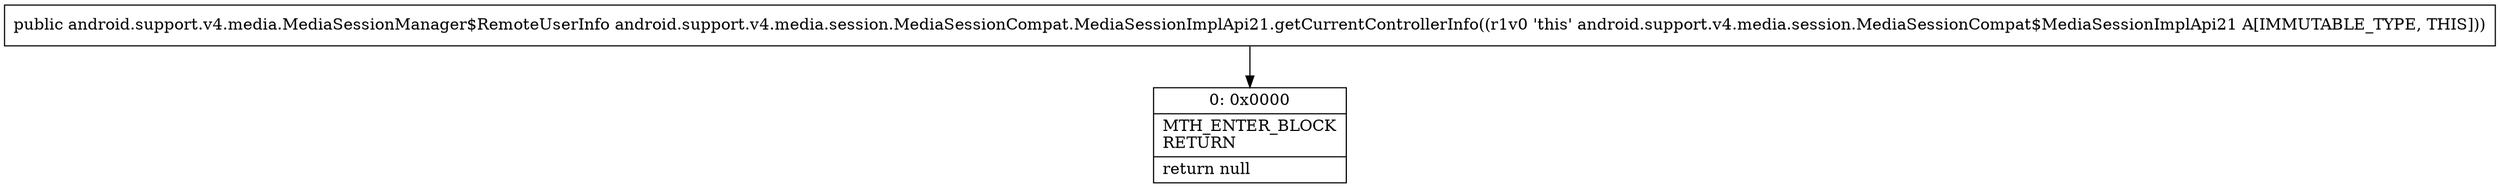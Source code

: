 digraph "CFG forandroid.support.v4.media.session.MediaSessionCompat.MediaSessionImplApi21.getCurrentControllerInfo()Landroid\/support\/v4\/media\/MediaSessionManager$RemoteUserInfo;" {
Node_0 [shape=record,label="{0\:\ 0x0000|MTH_ENTER_BLOCK\lRETURN\l|return null\l}"];
MethodNode[shape=record,label="{public android.support.v4.media.MediaSessionManager$RemoteUserInfo android.support.v4.media.session.MediaSessionCompat.MediaSessionImplApi21.getCurrentControllerInfo((r1v0 'this' android.support.v4.media.session.MediaSessionCompat$MediaSessionImplApi21 A[IMMUTABLE_TYPE, THIS])) }"];
MethodNode -> Node_0;
}

